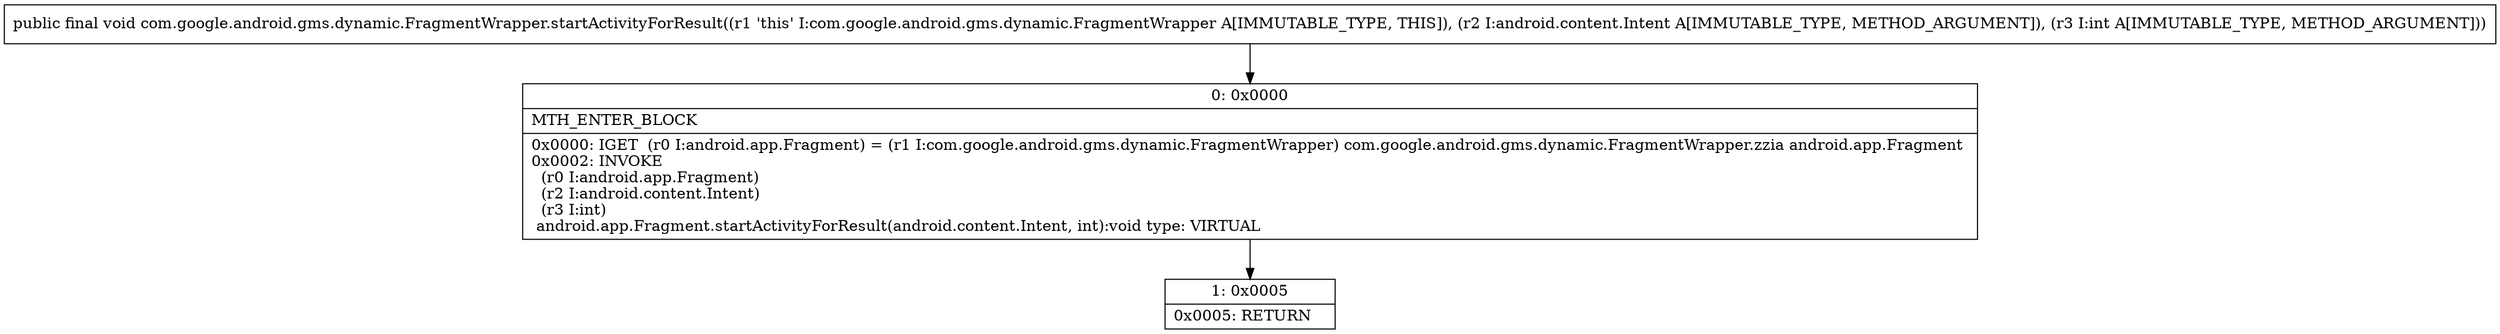 digraph "CFG forcom.google.android.gms.dynamic.FragmentWrapper.startActivityForResult(Landroid\/content\/Intent;I)V" {
Node_0 [shape=record,label="{0\:\ 0x0000|MTH_ENTER_BLOCK\l|0x0000: IGET  (r0 I:android.app.Fragment) = (r1 I:com.google.android.gms.dynamic.FragmentWrapper) com.google.android.gms.dynamic.FragmentWrapper.zzia android.app.Fragment \l0x0002: INVOKE  \l  (r0 I:android.app.Fragment)\l  (r2 I:android.content.Intent)\l  (r3 I:int)\l android.app.Fragment.startActivityForResult(android.content.Intent, int):void type: VIRTUAL \l}"];
Node_1 [shape=record,label="{1\:\ 0x0005|0x0005: RETURN   \l}"];
MethodNode[shape=record,label="{public final void com.google.android.gms.dynamic.FragmentWrapper.startActivityForResult((r1 'this' I:com.google.android.gms.dynamic.FragmentWrapper A[IMMUTABLE_TYPE, THIS]), (r2 I:android.content.Intent A[IMMUTABLE_TYPE, METHOD_ARGUMENT]), (r3 I:int A[IMMUTABLE_TYPE, METHOD_ARGUMENT])) }"];
MethodNode -> Node_0;
Node_0 -> Node_1;
}

